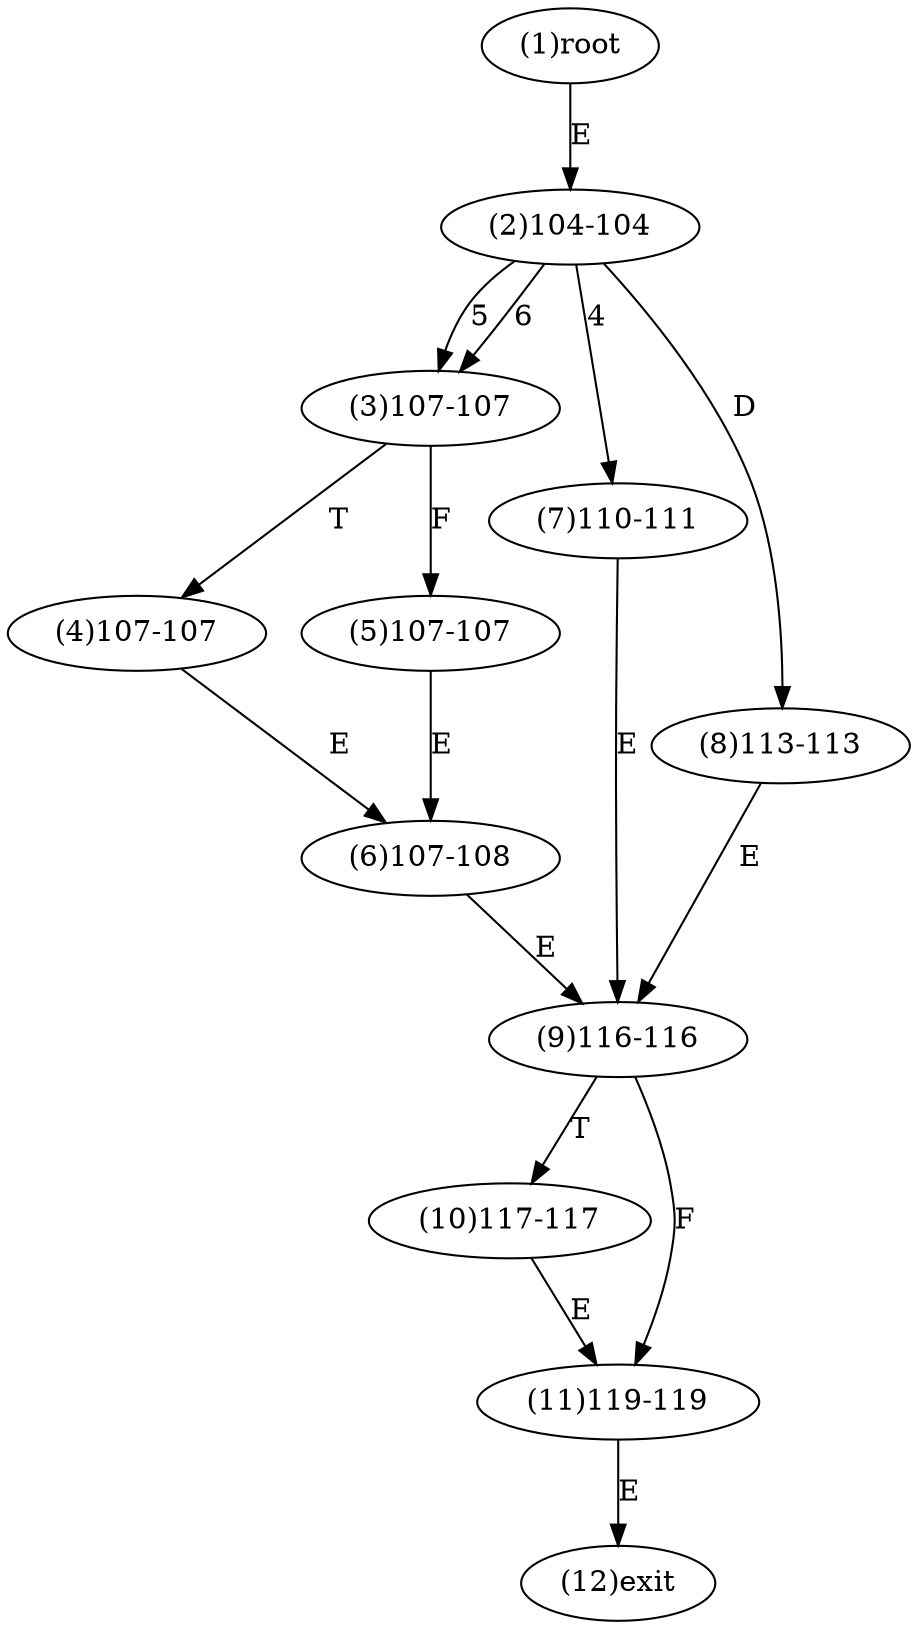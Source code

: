 digraph "" { 
1[ label="(1)root"];
2[ label="(2)104-104"];
3[ label="(3)107-107"];
4[ label="(4)107-107"];
5[ label="(5)107-107"];
6[ label="(6)107-108"];
7[ label="(7)110-111"];
8[ label="(8)113-113"];
9[ label="(9)116-116"];
10[ label="(10)117-117"];
11[ label="(11)119-119"];
12[ label="(12)exit"];
1->2[ label="E"];
2->7[ label="4"];
2->3[ label="5"];
2->3[ label="6"];
2->8[ label="D"];
3->5[ label="F"];
3->4[ label="T"];
4->6[ label="E"];
5->6[ label="E"];
6->9[ label="E"];
7->9[ label="E"];
8->9[ label="E"];
9->11[ label="F"];
9->10[ label="T"];
10->11[ label="E"];
11->12[ label="E"];
}